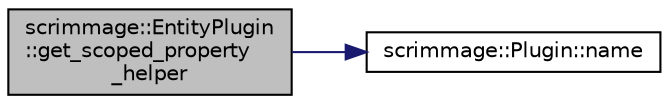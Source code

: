 digraph "scrimmage::EntityPlugin::get_scoped_property_helper"
{
 // LATEX_PDF_SIZE
  edge [fontname="Helvetica",fontsize="10",labelfontname="Helvetica",labelfontsize="10"];
  node [fontname="Helvetica",fontsize="10",shape=record];
  rankdir="LR";
  Node1 [label="scrimmage::EntityPlugin\l::get_scoped_property\l_helper",height=0.2,width=0.4,color="black", fillcolor="grey75", style="filled", fontcolor="black",tooltip=" "];
  Node1 -> Node2 [color="midnightblue",fontsize="10",style="solid",fontname="Helvetica"];
  Node2 [label="scrimmage::Plugin::name",height=0.2,width=0.4,color="black", fillcolor="white", style="filled",URL="$classscrimmage_1_1Plugin.html#ac6cd9106f668c89f6c39c4135517357b",tooltip=" "];
}
